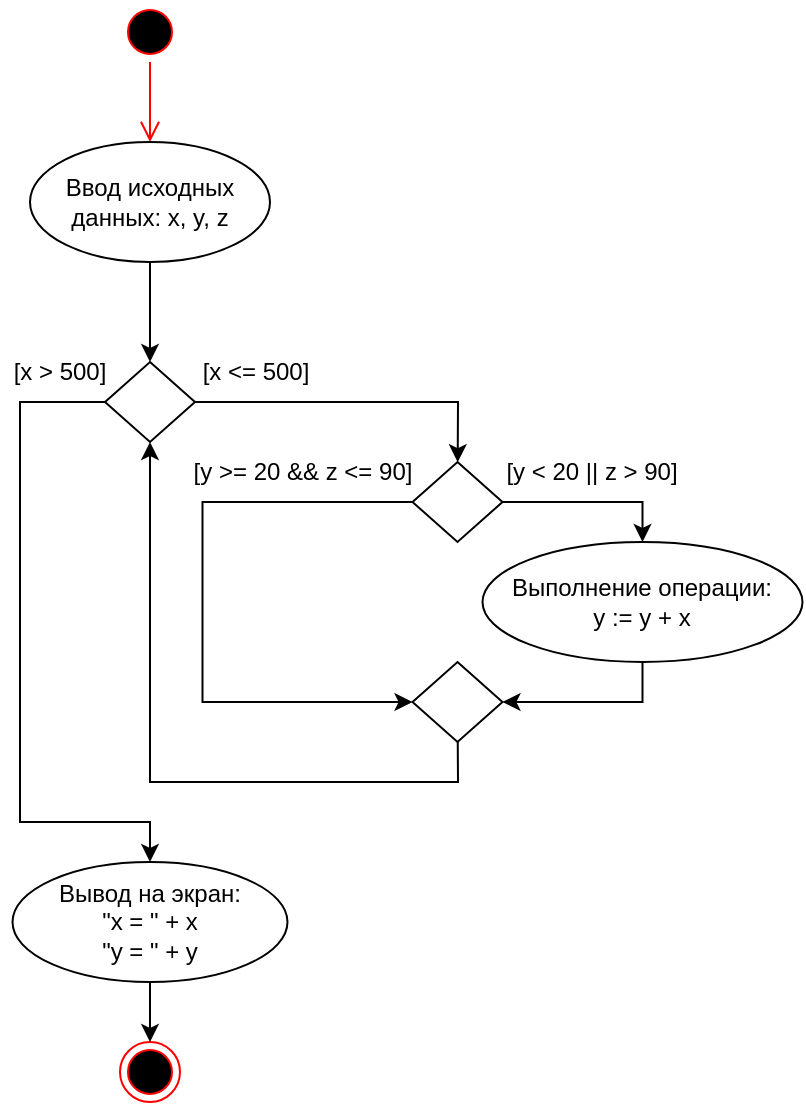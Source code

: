 <mxfile version="15.8.8" type="device" pages="7"><diagram id="auvaHYt9D2mUyiJxwVjn" name="Page-1"><mxGraphModel dx="460" dy="779" grid="1" gridSize="10" guides="1" tooltips="1" connect="1" arrows="1" fold="1" page="1" pageScale="1" pageWidth="827" pageHeight="1169" math="0" shadow="0"><root><mxCell id="0"/><mxCell id="1" parent="0"/><mxCell id="58dLFmF1NykN3exP_W-C-1" value="" style="ellipse;html=1;shape=startState;fillColor=#000000;strokeColor=#ff0000;" vertex="1" parent="1"><mxGeometry x="80" y="40" width="30" height="30" as="geometry"/></mxCell><mxCell id="58dLFmF1NykN3exP_W-C-2" value="" style="edgeStyle=orthogonalEdgeStyle;html=1;verticalAlign=bottom;endArrow=open;endSize=8;strokeColor=#ff0000;rounded=0;" edge="1" source="58dLFmF1NykN3exP_W-C-1" parent="1" target="58dLFmF1NykN3exP_W-C-3"><mxGeometry relative="1" as="geometry"><mxPoint x="95" y="130" as="targetPoint"/></mxGeometry></mxCell><mxCell id="58dLFmF1NykN3exP_W-C-3" value="Ввод исходных данных: x, y, z" style="ellipse;whiteSpace=wrap;html=1;" vertex="1" parent="1"><mxGeometry x="35" y="110" width="120" height="60" as="geometry"/></mxCell><mxCell id="58dLFmF1NykN3exP_W-C-4" value="" style="rhombus;whiteSpace=wrap;html=1;" vertex="1" parent="1"><mxGeometry x="72.5" y="220" width="45" height="40" as="geometry"/></mxCell><mxCell id="58dLFmF1NykN3exP_W-C-5" value="" style="endArrow=classic;html=1;rounded=0;" edge="1" parent="1" source="58dLFmF1NykN3exP_W-C-3" target="58dLFmF1NykN3exP_W-C-4"><mxGeometry width="50" height="50" relative="1" as="geometry"><mxPoint x="160" y="240" as="sourcePoint"/><mxPoint x="210" y="190" as="targetPoint"/></mxGeometry></mxCell><mxCell id="58dLFmF1NykN3exP_W-C-7" value="" style="rhombus;whiteSpace=wrap;html=1;" vertex="1" parent="1"><mxGeometry x="226.25" y="270" width="45" height="40" as="geometry"/></mxCell><mxCell id="58dLFmF1NykN3exP_W-C-8" value="" style="endArrow=classic;html=1;rounded=0;jumpStyle=none;jumpSize=6;elbow=vertical;strokeWidth=1;" edge="1" parent="1" source="58dLFmF1NykN3exP_W-C-4" target="58dLFmF1NykN3exP_W-C-7"><mxGeometry width="50" height="50" relative="1" as="geometry"><mxPoint x="160" y="240" as="sourcePoint"/><mxPoint x="210" y="190" as="targetPoint"/><Array as="points"><mxPoint x="249" y="240"/></Array></mxGeometry></mxCell><mxCell id="58dLFmF1NykN3exP_W-C-10" value="[x &amp;lt;= 500]" style="text;html=1;strokeColor=none;fillColor=none;align=center;verticalAlign=middle;whiteSpace=wrap;rounded=0;" vertex="1" parent="1"><mxGeometry x="117.5" y="210" width="60" height="30" as="geometry"/></mxCell><mxCell id="58dLFmF1NykN3exP_W-C-11" value="" style="rhombus;whiteSpace=wrap;html=1;" vertex="1" parent="1"><mxGeometry x="226.25" y="370" width="45" height="40" as="geometry"/></mxCell><mxCell id="58dLFmF1NykN3exP_W-C-12" value="&lt;div&gt;Выполнение операции:&lt;/div&gt;&lt;div&gt;y := y + x&lt;/div&gt;" style="ellipse;whiteSpace=wrap;html=1;" vertex="1" parent="1"><mxGeometry x="261.25" y="310" width="160" height="60" as="geometry"/></mxCell><mxCell id="58dLFmF1NykN3exP_W-C-13" value="" style="endArrow=classic;html=1;rounded=0;jumpStyle=none;jumpSize=6;elbow=vertical;strokeWidth=1;" edge="1" parent="1" source="58dLFmF1NykN3exP_W-C-7" target="58dLFmF1NykN3exP_W-C-12"><mxGeometry width="50" height="50" relative="1" as="geometry"><mxPoint x="198.75" y="220" as="sourcePoint"/><mxPoint x="258.874" y="280.11" as="targetPoint"/><Array as="points"><mxPoint x="341.25" y="290"/></Array></mxGeometry></mxCell><mxCell id="58dLFmF1NykN3exP_W-C-14" value="" style="endArrow=classic;html=1;rounded=0;jumpStyle=none;jumpSize=6;elbow=vertical;strokeWidth=1;startArrow=none;" edge="1" parent="1" source="58dLFmF1NykN3exP_W-C-7" target="58dLFmF1NykN3exP_W-C-11"><mxGeometry width="50" height="50" relative="1" as="geometry"><mxPoint x="281.25" y="300" as="sourcePoint"/><mxPoint x="381.25" y="330" as="targetPoint"/><Array as="points"><mxPoint x="121.25" y="290"/><mxPoint x="121.25" y="390"/></Array></mxGeometry></mxCell><mxCell id="58dLFmF1NykN3exP_W-C-15" value="" style="endArrow=classic;html=1;rounded=0;jumpStyle=none;jumpSize=6;elbow=vertical;strokeWidth=1;" edge="1" parent="1" source="58dLFmF1NykN3exP_W-C-12" target="58dLFmF1NykN3exP_W-C-11"><mxGeometry width="50" height="50" relative="1" as="geometry"><mxPoint x="281.25" y="300" as="sourcePoint"/><mxPoint x="351.25" y="330" as="targetPoint"/><Array as="points"><mxPoint x="341.25" y="390"/></Array></mxGeometry></mxCell><mxCell id="58dLFmF1NykN3exP_W-C-17" value="" style="endArrow=classic;html=1;rounded=0;jumpStyle=none;jumpSize=6;elbow=vertical;strokeWidth=1;" edge="1" parent="1" source="58dLFmF1NykN3exP_W-C-11" target="58dLFmF1NykN3exP_W-C-4"><mxGeometry width="50" height="50" relative="1" as="geometry"><mxPoint x="165" y="300" as="sourcePoint"/><mxPoint x="165" y="400" as="targetPoint"/><Array as="points"><mxPoint x="249" y="430"/><mxPoint x="95" y="430"/><mxPoint x="95" y="280"/></Array></mxGeometry></mxCell><mxCell id="58dLFmF1NykN3exP_W-C-18" value="&lt;div&gt;Вывод на экран:&lt;/div&gt;&lt;div&gt;&quot;x = &quot; + x&lt;/div&gt;&lt;div&gt;&quot;y = &quot; + y&lt;br&gt;&lt;/div&gt;" style="ellipse;whiteSpace=wrap;html=1;" vertex="1" parent="1"><mxGeometry x="26.25" y="470" width="137.5" height="60" as="geometry"/></mxCell><mxCell id="58dLFmF1NykN3exP_W-C-19" value="" style="endArrow=classic;html=1;rounded=0;" edge="1" parent="1" source="58dLFmF1NykN3exP_W-C-4" target="58dLFmF1NykN3exP_W-C-18"><mxGeometry width="50" height="50" relative="1" as="geometry"><mxPoint x="105" y="180" as="sourcePoint"/><mxPoint x="105" y="230" as="targetPoint"/><Array as="points"><mxPoint x="30" y="240"/><mxPoint x="30" y="450"/><mxPoint x="95" y="450"/></Array></mxGeometry></mxCell><mxCell id="58dLFmF1NykN3exP_W-C-20" value="[x &amp;gt; 500]" style="text;html=1;strokeColor=none;fillColor=none;align=center;verticalAlign=middle;whiteSpace=wrap;rounded=0;" vertex="1" parent="1"><mxGeometry x="20" y="210" width="60" height="30" as="geometry"/></mxCell><mxCell id="58dLFmF1NykN3exP_W-C-21" value="[y &amp;lt; 20 || z &amp;gt; 90]" style="text;html=1;strokeColor=none;fillColor=none;align=center;verticalAlign=middle;whiteSpace=wrap;rounded=0;" vertex="1" parent="1"><mxGeometry x="271.25" y="260" width="90" height="30" as="geometry"/></mxCell><mxCell id="58dLFmF1NykN3exP_W-C-22" value="[y &amp;gt;= 20 &amp;amp;&amp;amp; z &amp;lt;= 90]" style="text;html=1;strokeColor=none;fillColor=none;align=center;verticalAlign=middle;whiteSpace=wrap;rounded=0;" vertex="1" parent="1"><mxGeometry x="110" y="260" width="122.5" height="30" as="geometry"/></mxCell><mxCell id="58dLFmF1NykN3exP_W-C-25" value="" style="ellipse;html=1;shape=endState;fillColor=#000000;strokeColor=#ff0000;" vertex="1" parent="1"><mxGeometry x="80" y="560" width="30" height="30" as="geometry"/></mxCell><mxCell id="58dLFmF1NykN3exP_W-C-26" value="" style="endArrow=classic;html=1;rounded=0;" edge="1" parent="1" source="58dLFmF1NykN3exP_W-C-18" target="58dLFmF1NykN3exP_W-C-25"><mxGeometry width="50" height="50" relative="1" as="geometry"><mxPoint x="105" y="180" as="sourcePoint"/><mxPoint x="105" y="230" as="targetPoint"/></mxGeometry></mxCell></root></mxGraphModel></diagram><diagram name="Page-2" id="KKg2i_GAunZJ0YlNueWB"><mxGraphModel dx="1038" dy="571" grid="0" gridSize="10" guides="1" tooltips="1" connect="1" arrows="1" fold="1" page="0" pageScale="1" pageWidth="827" pageHeight="1169" math="0" shadow="0"><root><mxCell id="OkA-YcV-AUq1NFQNP1qu-0"/><mxCell id="OkA-YcV-AUq1NFQNP1qu-1" parent="OkA-YcV-AUq1NFQNP1qu-0"/><mxCell id="SLNT3M5UzVU8fV_Iu7f9-0" value="A" style="rounded=0;whiteSpace=wrap;html=1;" parent="OkA-YcV-AUq1NFQNP1qu-1" vertex="1"><mxGeometry x="220" y="210" width="140" height="40" as="geometry"/></mxCell><mxCell id="SLNT3M5UzVU8fV_Iu7f9-1" value="B" style="rounded=0;whiteSpace=wrap;html=1;" parent="OkA-YcV-AUq1NFQNP1qu-1" vertex="1"><mxGeometry x="450" y="210" width="140" height="40" as="geometry"/></mxCell><mxCell id="SLNT3M5UzVU8fV_Iu7f9-2" value="Регистр А (множимое)" style="text;html=1;align=center;verticalAlign=middle;resizable=0;points=[];autosize=1;strokeColor=none;fillColor=none;" parent="OkA-YcV-AUq1NFQNP1qu-1" vertex="1"><mxGeometry x="226" y="183" width="134" height="18" as="geometry"/></mxCell><mxCell id="SLNT3M5UzVU8fV_Iu7f9-4" value="Регистр В (множитель)" style="text;html=1;align=center;verticalAlign=middle;resizable=0;points=[];autosize=1;strokeColor=none;fillColor=none;" parent="OkA-YcV-AUq1NFQNP1qu-1" vertex="1"><mxGeometry x="451.5" y="179" width="137" height="18" as="geometry"/></mxCell><mxCell id="SLNT3M5UzVU8fV_Iu7f9-5" value="Блок обработки" style="rounded=0;whiteSpace=wrap;html=1;" parent="OkA-YcV-AUq1NFQNP1qu-1" vertex="1"><mxGeometry x="330" y="320" width="140" height="40" as="geometry"/></mxCell><mxCell id="SLNT3M5UzVU8fV_Iu7f9-6" value="Умножитель" style="rounded=0;whiteSpace=wrap;html=1;" parent="OkA-YcV-AUq1NFQNP1qu-1" vertex="1"><mxGeometry x="330" y="410" width="140" height="40" as="geometry"/></mxCell><mxCell id="SLNT3M5UzVU8fV_Iu7f9-7" value="С" style="rounded=0;whiteSpace=wrap;html=1;" parent="OkA-YcV-AUq1NFQNP1qu-1" vertex="1"><mxGeometry x="330" y="500" width="140" height="40" as="geometry"/></mxCell><mxCell id="SLNT3M5UzVU8fV_Iu7f9-8" value="Регистр С" style="text;html=1;align=center;verticalAlign=middle;resizable=0;points=[];autosize=1;strokeColor=none;fillColor=none;" parent="OkA-YcV-AUq1NFQNP1qu-1" vertex="1"><mxGeometry x="365" y="549" width="70" height="20" as="geometry"/></mxCell><mxCell id="SLNT3M5UzVU8fV_Iu7f9-9" value="" style="endArrow=classic;html=1;rounded=0;entryX=0.25;entryY=0;entryDx=0;entryDy=0;exitX=0.5;exitY=1;exitDx=0;exitDy=0;edgeStyle=orthogonalEdgeStyle;" parent="OkA-YcV-AUq1NFQNP1qu-1" source="SLNT3M5UzVU8fV_Iu7f9-0" target="SLNT3M5UzVU8fV_Iu7f9-5" edge="1"><mxGeometry width="50" height="50" relative="1" as="geometry"><mxPoint x="390" y="360" as="sourcePoint"/><mxPoint x="440" y="310" as="targetPoint"/></mxGeometry></mxCell><mxCell id="SLNT3M5UzVU8fV_Iu7f9-10" value="" style="endArrow=classic;html=1;rounded=0;entryX=0.75;entryY=0;entryDx=0;entryDy=0;exitX=0.5;exitY=1;exitDx=0;exitDy=0;edgeStyle=orthogonalEdgeStyle;" parent="OkA-YcV-AUq1NFQNP1qu-1" source="SLNT3M5UzVU8fV_Iu7f9-1" target="SLNT3M5UzVU8fV_Iu7f9-5" edge="1"><mxGeometry width="50" height="50" relative="1" as="geometry"><mxPoint x="300" y="260" as="sourcePoint"/><mxPoint x="375" y="330" as="targetPoint"/></mxGeometry></mxCell><mxCell id="SLNT3M5UzVU8fV_Iu7f9-11" value="" style="endArrow=classic;html=1;rounded=0;entryX=0.25;entryY=0;entryDx=0;entryDy=0;exitX=0.25;exitY=1;exitDx=0;exitDy=0;" parent="OkA-YcV-AUq1NFQNP1qu-1" source="SLNT3M5UzVU8fV_Iu7f9-5" target="SLNT3M5UzVU8fV_Iu7f9-6" edge="1"><mxGeometry width="50" height="50" relative="1" as="geometry"><mxPoint x="390" y="360" as="sourcePoint"/><mxPoint x="440" y="310" as="targetPoint"/></mxGeometry></mxCell><mxCell id="SLNT3M5UzVU8fV_Iu7f9-12" value="" style="endArrow=classic;html=1;rounded=0;entryX=0.75;entryY=0;entryDx=0;entryDy=0;exitX=0.75;exitY=1;exitDx=0;exitDy=0;" parent="OkA-YcV-AUq1NFQNP1qu-1" source="SLNT3M5UzVU8fV_Iu7f9-5" target="SLNT3M5UzVU8fV_Iu7f9-6" edge="1"><mxGeometry width="50" height="50" relative="1" as="geometry"><mxPoint x="375" y="370" as="sourcePoint"/><mxPoint x="375" y="420" as="targetPoint"/></mxGeometry></mxCell><mxCell id="SLNT3M5UzVU8fV_Iu7f9-13" value="" style="endArrow=classic;html=1;rounded=0;entryX=0.5;entryY=0;entryDx=0;entryDy=0;exitX=0.5;exitY=1;exitDx=0;exitDy=0;" parent="OkA-YcV-AUq1NFQNP1qu-1" source="SLNT3M5UzVU8fV_Iu7f9-6" target="SLNT3M5UzVU8fV_Iu7f9-7" edge="1"><mxGeometry width="50" height="50" relative="1" as="geometry"><mxPoint x="390" y="360" as="sourcePoint"/><mxPoint x="440" y="310" as="targetPoint"/></mxGeometry></mxCell><mxCell id="H9PpKCQHnyGczCi-_ASy-0" value="" style="endArrow=none;html=1;rounded=0;" edge="1" parent="OkA-YcV-AUq1NFQNP1qu-1"><mxGeometry width="50" height="50" relative="1" as="geometry"><mxPoint x="302" y="275" as="sourcePoint"/><mxPoint x="278" y="265" as="targetPoint"/></mxGeometry></mxCell><mxCell id="H9PpKCQHnyGczCi-_ASy-1" value="" style="endArrow=none;html=1;rounded=0;" edge="1" parent="OkA-YcV-AUq1NFQNP1qu-1"><mxGeometry width="50" height="50" relative="1" as="geometry"><mxPoint x="532" y="276" as="sourcePoint"/><mxPoint x="508" y="266" as="targetPoint"/></mxGeometry></mxCell><mxCell id="H9PpKCQHnyGczCi-_ASy-2" value="" style="endArrow=none;html=1;rounded=0;" edge="1" parent="OkA-YcV-AUq1NFQNP1qu-1"><mxGeometry width="50" height="50" relative="1" as="geometry"><mxPoint x="448" y="384" as="sourcePoint"/><mxPoint x="424" y="374" as="targetPoint"/></mxGeometry></mxCell><mxCell id="H9PpKCQHnyGczCi-_ASy-3" value="" style="endArrow=none;html=1;rounded=0;" edge="1" parent="OkA-YcV-AUq1NFQNP1qu-1"><mxGeometry width="50" height="50" relative="1" as="geometry"><mxPoint x="375" y="385" as="sourcePoint"/><mxPoint x="351" y="375" as="targetPoint"/></mxGeometry></mxCell><mxCell id="H9PpKCQHnyGczCi-_ASy-4" value="" style="endArrow=none;html=1;rounded=0;" edge="1" parent="OkA-YcV-AUq1NFQNP1qu-1"><mxGeometry width="50" height="50" relative="1" as="geometry"><mxPoint x="412" y="476" as="sourcePoint"/><mxPoint x="388" y="466" as="targetPoint"/></mxGeometry></mxCell></root></mxGraphModel></diagram><diagram name="Page-3" id="wxdfmbrS7Sax6GWZKDJ3"><mxGraphModel dx="1038" dy="571" grid="1" gridSize="10" guides="1" tooltips="1" connect="1" arrows="1" fold="1" page="1" pageScale="1" pageWidth="827" pageHeight="1169" math="0" shadow="0"><root><mxCell id="pzPN_qaqVzGBgNuWhkKK-0"/><mxCell id="pzPN_qaqVzGBgNuWhkKK-1" parent="pzPN_qaqVzGBgNuWhkKK-0"/><mxCell id="j54KU3MbUtO0aiyKCY-j-7" value="" style="endArrow=none;html=1;rounded=0;entryX=0.5;entryY=1;entryDx=0;entryDy=0;exitX=0.5;exitY=0;exitDx=0;exitDy=0;" parent="pzPN_qaqVzGBgNuWhkKK-1" source="j54KU3MbUtO0aiyKCY-j-6" target="j54KU3MbUtO0aiyKCY-j-0" edge="1"><mxGeometry width="50" height="50" relative="1" as="geometry"><mxPoint x="460" y="480" as="sourcePoint"/><mxPoint x="510" y="430" as="targetPoint"/></mxGeometry></mxCell><mxCell id="j54KU3MbUtO0aiyKCY-j-0" value="Начало" style="rounded=1;whiteSpace=wrap;html=1;arcSize=50;" parent="pzPN_qaqVzGBgNuWhkKK-1" vertex="1"><mxGeometry x="430" y="220" width="120" height="60" as="geometry"/></mxCell><mxCell id="j54KU3MbUtO0aiyKCY-j-1" value="A, B" style="shape=parallelogram;perimeter=parallelogramPerimeter;whiteSpace=wrap;html=1;fixedSize=1;" parent="pzPN_qaqVzGBgNuWhkKK-1" vertex="1"><mxGeometry x="430" y="310" width="120" height="40" as="geometry"/></mxCell><mxCell id="j54KU3MbUtO0aiyKCY-j-2" value="Умножение А на В" style="shape=process;whiteSpace=wrap;html=1;backgroundOutline=1;" parent="pzPN_qaqVzGBgNuWhkKK-1" vertex="1"><mxGeometry x="430" y="390" width="120" height="50" as="geometry"/></mxCell><mxCell id="j54KU3MbUtO0aiyKCY-j-4" value="Запись результата в C" style="rounded=0;whiteSpace=wrap;html=1;" parent="pzPN_qaqVzGBgNuWhkKK-1" vertex="1"><mxGeometry x="430" y="470" width="120" height="50" as="geometry"/></mxCell><mxCell id="j54KU3MbUtO0aiyKCY-j-6" value="Конец" style="rounded=1;whiteSpace=wrap;html=1;arcSize=50;" parent="pzPN_qaqVzGBgNuWhkKK-1" vertex="1"><mxGeometry x="430" y="550" width="120" height="60" as="geometry"/></mxCell></root></mxGraphModel></diagram><diagram name="Page-4" id="dBRbrNnzBCpGI1rwDCl2"><mxGraphModel dx="1038" dy="513" grid="0" gridSize="10" guides="1" tooltips="1" connect="1" arrows="1" fold="1" page="0" pageScale="1" pageWidth="827" pageHeight="1169" math="0" shadow="0"><root><mxCell id="5ATDzsKnBZCDrraz4Czl-0"/><mxCell id="5ATDzsKnBZCDrraz4Czl-1" parent="5ATDzsKnBZCDrraz4Czl-0"/><mxCell id="BjKdnBf3SI4Wl4q8m8Hf-28" value="" style="endArrow=none;html=1;rounded=0;entryX=0.5;entryY=0;entryDx=0;entryDy=0;exitX=0.5;exitY=1;exitDx=0;exitDy=0;" parent="5ATDzsKnBZCDrraz4Czl-1" source="BjKdnBf3SI4Wl4q8m8Hf-1" target="BjKdnBf3SI4Wl4q8m8Hf-25" edge="1"><mxGeometry width="50" height="50" relative="1" as="geometry"><mxPoint x="340" y="510" as="sourcePoint"/><mxPoint x="390" y="460" as="targetPoint"/></mxGeometry></mxCell><mxCell id="BjKdnBf3SI4Wl4q8m8Hf-27" value="" style="endArrow=classic;html=1;rounded=0;entryX=0;entryY=0.5;entryDx=0;entryDy=0;" parent="5ATDzsKnBZCDrraz4Czl-1" target="BjKdnBf3SI4Wl4q8m8Hf-25" edge="1"><mxGeometry width="50" height="50" relative="1" as="geometry"><mxPoint x="480" y="1150" as="sourcePoint"/><mxPoint x="390" y="1160" as="targetPoint"/><Array as="points"><mxPoint x="480" y="1320"/><mxPoint x="200" y="1320"/><mxPoint x="200" y="760"/></Array></mxGeometry></mxCell><mxCell id="BjKdnBf3SI4Wl4q8m8Hf-1" value="Начало" style="rounded=1;whiteSpace=wrap;html=1;arcSize=50;" parent="5ATDzsKnBZCDrraz4Czl-1" vertex="1"><mxGeometry x="430" y="220" width="120" height="60" as="geometry"/></mxCell><mxCell id="BjKdnBf3SI4Wl4q8m8Hf-2" value="M, Q" style="shape=parallelogram;perimeter=parallelogramPerimeter;whiteSpace=wrap;html=1;fixedSize=1;" parent="5ATDzsKnBZCDrraz4Czl-1" vertex="1"><mxGeometry x="430" y="310" width="120" height="40" as="geometry"/></mxCell><mxCell id="BjKdnBf3SI4Wl4q8m8Hf-6" value="Qn+1 = 0" style="rounded=0;whiteSpace=wrap;html=1;" parent="5ATDzsKnBZCDrraz4Czl-1" vertex="1"><mxGeometry x="430" y="584.5" width="120" height="50" as="geometry"/></mxCell><mxCell id="BjKdnBf3SI4Wl4q8m8Hf-7" value="count = 8" style="rounded=0;whiteSpace=wrap;html=1;" parent="5ATDzsKnBZCDrraz4Czl-1" vertex="1"><mxGeometry x="430" y="660" width="120" height="50" as="geometry"/></mxCell><mxCell id="BjKdnBf3SI4Wl4q8m8Hf-8" value="Qn == 0 &amp;amp;&amp;amp; Qn+1 == 1" style="rhombus;whiteSpace=wrap;html=1;" parent="5ATDzsKnBZCDrraz4Czl-1" vertex="1"><mxGeometry x="430" y="810" width="120" height="80" as="geometry"/></mxCell><mxCell id="BjKdnBf3SI4Wl4q8m8Hf-9" value="P = P + A" style="rounded=0;whiteSpace=wrap;html=1;" parent="5ATDzsKnBZCDrraz4Czl-1" vertex="1"><mxGeometry x="560" y="930" width="120" height="50" as="geometry"/></mxCell><mxCell id="BjKdnBf3SI4Wl4q8m8Hf-10" value="A = M" style="rounded=0;whiteSpace=wrap;html=1;" parent="5ATDzsKnBZCDrraz4Czl-1" vertex="1"><mxGeometry x="430" y="380" width="120" height="50" as="geometry"/></mxCell><mxCell id="BjKdnBf3SI4Wl4q8m8Hf-11" value="S = M'+1" style="rounded=0;whiteSpace=wrap;html=1;" parent="5ATDzsKnBZCDrraz4Czl-1" vertex="1"><mxGeometry x="430" y="450" width="120" height="50" as="geometry"/></mxCell><mxCell id="BjKdnBf3SI4Wl4q8m8Hf-12" value="P = Q" style="rounded=0;whiteSpace=wrap;html=1;" parent="5ATDzsKnBZCDrraz4Czl-1" vertex="1"><mxGeometry x="430" y="510" width="120" height="50" as="geometry"/></mxCell><mxCell id="BjKdnBf3SI4Wl4q8m8Hf-13" value="Qn == 1 &amp;amp;&amp;amp; Qn+1 == 1" style="rhombus;whiteSpace=wrap;html=1;" parent="5ATDzsKnBZCDrraz4Czl-1" vertex="1"><mxGeometry x="294" y="920" width="120" height="80" as="geometry"/></mxCell><mxCell id="BjKdnBf3SI4Wl4q8m8Hf-14" value="P = P + S" style="rounded=0;whiteSpace=wrap;html=1;" parent="5ATDzsKnBZCDrraz4Czl-1" vertex="1"><mxGeometry x="414" y="1040" width="120" height="50" as="geometry"/></mxCell><mxCell id="BjKdnBf3SI4Wl4q8m8Hf-15" value="" style="endArrow=none;html=1;rounded=0;edgeStyle=orthogonalEdgeStyle;entryX=0;entryY=0.5;entryDx=0;entryDy=0;exitX=0.5;exitY=0;exitDx=0;exitDy=0;" parent="5ATDzsKnBZCDrraz4Czl-1" source="BjKdnBf3SI4Wl4q8m8Hf-13" target="BjKdnBf3SI4Wl4q8m8Hf-8" edge="1"><mxGeometry width="50" height="50" relative="1" as="geometry"><mxPoint x="400" y="1040" as="sourcePoint"/><mxPoint x="450" y="990" as="targetPoint"/></mxGeometry></mxCell><mxCell id="BjKdnBf3SI4Wl4q8m8Hf-16" value="" style="endArrow=none;html=1;rounded=0;edgeStyle=orthogonalEdgeStyle;entryX=1;entryY=0.5;entryDx=0;entryDy=0;exitX=0.5;exitY=0;exitDx=0;exitDy=0;" parent="5ATDzsKnBZCDrraz4Czl-1" source="BjKdnBf3SI4Wl4q8m8Hf-9" target="BjKdnBf3SI4Wl4q8m8Hf-8" edge="1"><mxGeometry width="50" height="50" relative="1" as="geometry"><mxPoint x="364" y="930" as="sourcePoint"/><mxPoint x="440" y="860" as="targetPoint"/></mxGeometry></mxCell><mxCell id="BjKdnBf3SI4Wl4q8m8Hf-17" value="" style="endArrow=none;html=1;rounded=0;edgeStyle=orthogonalEdgeStyle;entryX=1;entryY=0.5;entryDx=0;entryDy=0;exitX=0.5;exitY=0;exitDx=0;exitDy=0;" parent="5ATDzsKnBZCDrraz4Czl-1" source="BjKdnBf3SI4Wl4q8m8Hf-14" target="BjKdnBf3SI4Wl4q8m8Hf-13" edge="1"><mxGeometry width="50" height="50" relative="1" as="geometry"><mxPoint x="364" y="930" as="sourcePoint"/><mxPoint x="440" y="860" as="targetPoint"/></mxGeometry></mxCell><mxCell id="BjKdnBf3SI4Wl4q8m8Hf-18" value="" style="endArrow=none;html=1;rounded=0;entryX=0;entryY=0.5;entryDx=0;entryDy=0;" parent="5ATDzsKnBZCDrraz4Czl-1" target="BjKdnBf3SI4Wl4q8m8Hf-13" edge="1"><mxGeometry width="50" height="50" relative="1" as="geometry"><mxPoint x="360" y="1130" as="sourcePoint"/><mxPoint x="450" y="1050" as="targetPoint"/><Array as="points"><mxPoint x="240" y="1130"/><mxPoint x="240" y="960"/></Array></mxGeometry></mxCell><mxCell id="BjKdnBf3SI4Wl4q8m8Hf-19" value="" style="endArrow=none;html=1;rounded=0;entryX=0.5;entryY=1;entryDx=0;entryDy=0;" parent="5ATDzsKnBZCDrraz4Czl-1" target="BjKdnBf3SI4Wl4q8m8Hf-14" edge="1"><mxGeometry width="50" height="50" relative="1" as="geometry"><mxPoint x="360" y="1130" as="sourcePoint"/><mxPoint x="450" y="1050" as="targetPoint"/><Array as="points"><mxPoint x="474" y="1130"/></Array></mxGeometry></mxCell><mxCell id="BjKdnBf3SI4Wl4q8m8Hf-22" value="" style="endArrow=none;html=1;rounded=0;entryX=0.5;entryY=1;entryDx=0;entryDy=0;" parent="5ATDzsKnBZCDrraz4Czl-1" target="BjKdnBf3SI4Wl4q8m8Hf-9" edge="1"><mxGeometry width="50" height="50" relative="1" as="geometry"><mxPoint x="360" y="1130" as="sourcePoint"/><mxPoint x="450" y="1050" as="targetPoint"/><Array as="points"><mxPoint x="360" y="1150"/><mxPoint x="620" y="1150"/></Array></mxGeometry></mxCell><mxCell id="BjKdnBf3SI4Wl4q8m8Hf-23" value="count--" style="rounded=0;whiteSpace=wrap;html=1;" parent="5ATDzsKnBZCDrraz4Czl-1" vertex="1"><mxGeometry x="420" y="1169" width="120" height="50" as="geometry"/></mxCell><mxCell id="BjKdnBf3SI4Wl4q8m8Hf-24" value="shift(p)" style="rounded=0;whiteSpace=wrap;html=1;" parent="5ATDzsKnBZCDrraz4Czl-1" vertex="1"><mxGeometry x="420" y="1240" width="120" height="50" as="geometry"/></mxCell><mxCell id="BjKdnBf3SI4Wl4q8m8Hf-25" value="count &amp;gt; 0" style="rhombus;whiteSpace=wrap;html=1;" parent="5ATDzsKnBZCDrraz4Czl-1" vertex="1"><mxGeometry x="430" y="720" width="120" height="80" as="geometry"/></mxCell><mxCell id="BjKdnBf3SI4Wl4q8m8Hf-26" value="" style="endArrow=none;html=1;rounded=0;entryX=0.5;entryY=1;entryDx=0;entryDy=0;exitX=0.5;exitY=0;exitDx=0;exitDy=0;" parent="5ATDzsKnBZCDrraz4Czl-1" source="BjKdnBf3SI4Wl4q8m8Hf-8" target="BjKdnBf3SI4Wl4q8m8Hf-25" edge="1"><mxGeometry width="50" height="50" relative="1" as="geometry"><mxPoint x="380" y="940" as="sourcePoint"/><mxPoint x="430" y="890" as="targetPoint"/></mxGeometry></mxCell><mxCell id="BjKdnBf3SI4Wl4q8m8Hf-29" value="" style="endArrow=none;html=1;rounded=0;entryX=1;entryY=0.5;entryDx=0;entryDy=0;" parent="5ATDzsKnBZCDrraz4Czl-1" target="BjKdnBf3SI4Wl4q8m8Hf-25" edge="1"><mxGeometry width="50" height="50" relative="1" as="geometry"><mxPoint x="480" y="1390" as="sourcePoint"/><mxPoint x="500" y="910" as="targetPoint"/><Array as="points"><mxPoint x="480" y="1350"/><mxPoint x="720" y="1350"/><mxPoint x="720" y="760"/></Array></mxGeometry></mxCell><mxCell id="BjKdnBf3SI4Wl4q8m8Hf-30" value="P" style="shape=parallelogram;perimeter=parallelogramPerimeter;whiteSpace=wrap;html=1;fixedSize=1;" parent="5ATDzsKnBZCDrraz4Czl-1" vertex="1"><mxGeometry x="420" y="1380" width="120" height="40" as="geometry"/></mxCell><mxCell id="BjKdnBf3SI4Wl4q8m8Hf-31" value="Конец" style="rounded=1;whiteSpace=wrap;html=1;arcSize=50;" parent="5ATDzsKnBZCDrraz4Czl-1" vertex="1"><mxGeometry x="420" y="1450" width="120" height="60" as="geometry"/></mxCell><mxCell id="BjKdnBf3SI4Wl4q8m8Hf-32" value="" style="endArrow=none;html=1;rounded=0;entryX=0.5;entryY=1;entryDx=0;entryDy=0;exitX=0.5;exitY=0;exitDx=0;exitDy=0;" parent="5ATDzsKnBZCDrraz4Czl-1" source="BjKdnBf3SI4Wl4q8m8Hf-31" target="BjKdnBf3SI4Wl4q8m8Hf-30" edge="1"><mxGeometry width="50" height="50" relative="1" as="geometry"><mxPoint x="410" y="1480" as="sourcePoint"/><mxPoint x="460" y="1430" as="targetPoint"/></mxGeometry></mxCell></root></mxGraphModel></diagram><diagram name="Page-5" id="AV5015MUytkmICFfFdxJ"><mxGraphModel dx="1038" dy="513" grid="1" gridSize="10" guides="1" tooltips="1" connect="1" arrows="1" fold="1" page="1" pageScale="1" pageWidth="827" pageHeight="1169" math="0" shadow="0"><root><mxCell id="jSt4Kjp3-xu_mCVp0-uS-0"/><mxCell id="jSt4Kjp3-xu_mCVp0-uS-1" parent="jSt4Kjp3-xu_mCVp0-uS-0"/><mxCell id="IQXwx4-vm3GTH5TRgfuU-0" value="" style="endArrow=none;html=1;rounded=0;entryX=0.5;entryY=0;entryDx=0;entryDy=0;exitX=0.5;exitY=1;exitDx=0;exitDy=0;" parent="jSt4Kjp3-xu_mCVp0-uS-1" source="IQXwx4-vm3GTH5TRgfuU-2" target="IQXwx4-vm3GTH5TRgfuU-21" edge="1"><mxGeometry width="50" height="50" relative="1" as="geometry"><mxPoint x="260" y="660" as="sourcePoint"/><mxPoint x="310" y="610" as="targetPoint"/></mxGeometry></mxCell><mxCell id="IQXwx4-vm3GTH5TRgfuU-1" value="" style="endArrow=classic;html=1;rounded=0;entryX=0;entryY=0.5;entryDx=0;entryDy=0;" parent="jSt4Kjp3-xu_mCVp0-uS-1" target="IQXwx4-vm3GTH5TRgfuU-21" edge="1"><mxGeometry width="50" height="50" relative="1" as="geometry"><mxPoint x="400" y="1300" as="sourcePoint"/><mxPoint x="310" y="1310" as="targetPoint"/><Array as="points"><mxPoint x="400" y="1470"/><mxPoint x="120" y="1470"/><mxPoint x="120" y="910"/></Array></mxGeometry></mxCell><mxCell id="IQXwx4-vm3GTH5TRgfuU-2" value="Начало" style="rounded=1;whiteSpace=wrap;html=1;arcSize=50;" parent="jSt4Kjp3-xu_mCVp0-uS-1" vertex="1"><mxGeometry x="350" y="320" width="120" height="60" as="geometry"/></mxCell><mxCell id="IQXwx4-vm3GTH5TRgfuU-3" value="M, Q" style="shape=parallelogram;perimeter=parallelogramPerimeter;whiteSpace=wrap;html=1;fixedSize=1;" parent="jSt4Kjp3-xu_mCVp0-uS-1" vertex="1"><mxGeometry x="350" y="401" width="120" height="40" as="geometry"/></mxCell><mxCell id="IQXwx4-vm3GTH5TRgfuU-4" value="Qn+1 = 0" style="rounded=0;whiteSpace=wrap;html=1;" parent="jSt4Kjp3-xu_mCVp0-uS-1" vertex="1"><mxGeometry x="350" y="710" width="120" height="50" as="geometry"/></mxCell><mxCell id="IQXwx4-vm3GTH5TRgfuU-5" value="count = 8" style="rounded=0;whiteSpace=wrap;html=1;" parent="jSt4Kjp3-xu_mCVp0-uS-1" vertex="1"><mxGeometry x="350" y="790" width="120" height="50" as="geometry"/></mxCell><mxCell id="IQXwx4-vm3GTH5TRgfuU-6" value="Qn == 0 &amp;amp;&amp;amp; Qn+1 == 1" style="rhombus;whiteSpace=wrap;html=1;" parent="jSt4Kjp3-xu_mCVp0-uS-1" vertex="1"><mxGeometry x="350" y="960" width="120" height="80" as="geometry"/></mxCell><mxCell id="IQXwx4-vm3GTH5TRgfuU-7" value="P = P + A" style="rounded=0;whiteSpace=wrap;html=1;" parent="jSt4Kjp3-xu_mCVp0-uS-1" vertex="1"><mxGeometry x="480" y="1080" width="120" height="50" as="geometry"/></mxCell><mxCell id="IQXwx4-vm3GTH5TRgfuU-8" value="A = M" style="rounded=0;whiteSpace=wrap;html=1;" parent="jSt4Kjp3-xu_mCVp0-uS-1" vertex="1"><mxGeometry x="350" y="468" width="120" height="50" as="geometry"/></mxCell><mxCell id="IQXwx4-vm3GTH5TRgfuU-9" value="S = M'+1" style="rounded=0;whiteSpace=wrap;html=1;" parent="jSt4Kjp3-xu_mCVp0-uS-1" vertex="1"><mxGeometry x="350" y="550" width="120" height="50" as="geometry"/></mxCell><mxCell id="IQXwx4-vm3GTH5TRgfuU-10" value="P = Q" style="rounded=0;whiteSpace=wrap;html=1;" parent="jSt4Kjp3-xu_mCVp0-uS-1" vertex="1"><mxGeometry x="350" y="630" width="120" height="50" as="geometry"/></mxCell><mxCell id="IQXwx4-vm3GTH5TRgfuU-11" value="Qn == 1 &amp;amp;&amp;amp; Qn+1 == 1" style="rhombus;whiteSpace=wrap;html=1;" parent="jSt4Kjp3-xu_mCVp0-uS-1" vertex="1"><mxGeometry x="214" y="1070" width="120" height="80" as="geometry"/></mxCell><mxCell id="IQXwx4-vm3GTH5TRgfuU-12" value="P = P + S" style="rounded=0;whiteSpace=wrap;html=1;" parent="jSt4Kjp3-xu_mCVp0-uS-1" vertex="1"><mxGeometry x="334" y="1190" width="120" height="50" as="geometry"/></mxCell><mxCell id="IQXwx4-vm3GTH5TRgfuU-13" value="" style="endArrow=none;html=1;rounded=0;edgeStyle=orthogonalEdgeStyle;entryX=0;entryY=0.5;entryDx=0;entryDy=0;exitX=0.5;exitY=0;exitDx=0;exitDy=0;" parent="jSt4Kjp3-xu_mCVp0-uS-1" source="IQXwx4-vm3GTH5TRgfuU-11" target="IQXwx4-vm3GTH5TRgfuU-6" edge="1"><mxGeometry width="50" height="50" relative="1" as="geometry"><mxPoint x="320" y="1190" as="sourcePoint"/><mxPoint x="370" y="1140" as="targetPoint"/></mxGeometry></mxCell><mxCell id="IQXwx4-vm3GTH5TRgfuU-14" value="" style="endArrow=none;html=1;rounded=0;edgeStyle=orthogonalEdgeStyle;entryX=1;entryY=0.5;entryDx=0;entryDy=0;exitX=0.5;exitY=0;exitDx=0;exitDy=0;" parent="jSt4Kjp3-xu_mCVp0-uS-1" source="IQXwx4-vm3GTH5TRgfuU-7" target="IQXwx4-vm3GTH5TRgfuU-6" edge="1"><mxGeometry width="50" height="50" relative="1" as="geometry"><mxPoint x="284" y="1080" as="sourcePoint"/><mxPoint x="360" y="1010" as="targetPoint"/></mxGeometry></mxCell><mxCell id="IQXwx4-vm3GTH5TRgfuU-15" value="" style="endArrow=none;html=1;rounded=0;edgeStyle=orthogonalEdgeStyle;entryX=1;entryY=0.5;entryDx=0;entryDy=0;exitX=0.5;exitY=0;exitDx=0;exitDy=0;" parent="jSt4Kjp3-xu_mCVp0-uS-1" source="IQXwx4-vm3GTH5TRgfuU-12" target="IQXwx4-vm3GTH5TRgfuU-11" edge="1"><mxGeometry width="50" height="50" relative="1" as="geometry"><mxPoint x="284" y="1080" as="sourcePoint"/><mxPoint x="360" y="1010" as="targetPoint"/></mxGeometry></mxCell><mxCell id="IQXwx4-vm3GTH5TRgfuU-16" value="" style="endArrow=none;html=1;rounded=0;entryX=0;entryY=0.5;entryDx=0;entryDy=0;" parent="jSt4Kjp3-xu_mCVp0-uS-1" target="IQXwx4-vm3GTH5TRgfuU-11" edge="1"><mxGeometry width="50" height="50" relative="1" as="geometry"><mxPoint x="280" y="1280" as="sourcePoint"/><mxPoint x="370" y="1200" as="targetPoint"/><Array as="points"><mxPoint x="160" y="1280"/><mxPoint x="160" y="1110"/></Array></mxGeometry></mxCell><mxCell id="IQXwx4-vm3GTH5TRgfuU-17" value="" style="endArrow=none;html=1;rounded=0;entryX=0.5;entryY=1;entryDx=0;entryDy=0;" parent="jSt4Kjp3-xu_mCVp0-uS-1" target="IQXwx4-vm3GTH5TRgfuU-12" edge="1"><mxGeometry width="50" height="50" relative="1" as="geometry"><mxPoint x="280" y="1280" as="sourcePoint"/><mxPoint x="370" y="1200" as="targetPoint"/><Array as="points"><mxPoint x="394" y="1280"/></Array></mxGeometry></mxCell><mxCell id="IQXwx4-vm3GTH5TRgfuU-18" value="" style="endArrow=none;html=1;rounded=0;entryX=0.5;entryY=1;entryDx=0;entryDy=0;" parent="jSt4Kjp3-xu_mCVp0-uS-1" target="IQXwx4-vm3GTH5TRgfuU-7" edge="1"><mxGeometry width="50" height="50" relative="1" as="geometry"><mxPoint x="280" y="1280" as="sourcePoint"/><mxPoint x="370" y="1200" as="targetPoint"/><Array as="points"><mxPoint x="280" y="1300"/><mxPoint x="540" y="1300"/></Array></mxGeometry></mxCell><mxCell id="IQXwx4-vm3GTH5TRgfuU-19" value="count--" style="rounded=0;whiteSpace=wrap;html=1;" parent="jSt4Kjp3-xu_mCVp0-uS-1" vertex="1"><mxGeometry x="340" y="1319" width="120" height="50" as="geometry"/></mxCell><mxCell id="IQXwx4-vm3GTH5TRgfuU-20" value="shift(p)" style="rounded=0;whiteSpace=wrap;html=1;" parent="jSt4Kjp3-xu_mCVp0-uS-1" vertex="1"><mxGeometry x="340" y="1390" width="120" height="50" as="geometry"/></mxCell><mxCell id="IQXwx4-vm3GTH5TRgfuU-21" value="count &amp;gt; 0" style="rhombus;whiteSpace=wrap;html=1;" parent="jSt4Kjp3-xu_mCVp0-uS-1" vertex="1"><mxGeometry x="350" y="870" width="120" height="80" as="geometry"/></mxCell><mxCell id="IQXwx4-vm3GTH5TRgfuU-22" value="" style="endArrow=none;html=1;rounded=0;entryX=0.5;entryY=1;entryDx=0;entryDy=0;exitX=0.5;exitY=0;exitDx=0;exitDy=0;" parent="jSt4Kjp3-xu_mCVp0-uS-1" source="IQXwx4-vm3GTH5TRgfuU-6" target="IQXwx4-vm3GTH5TRgfuU-21" edge="1"><mxGeometry width="50" height="50" relative="1" as="geometry"><mxPoint x="300" y="1090" as="sourcePoint"/><mxPoint x="350" y="1040" as="targetPoint"/></mxGeometry></mxCell><mxCell id="IQXwx4-vm3GTH5TRgfuU-23" value="" style="endArrow=none;html=1;rounded=0;entryX=1;entryY=0.5;entryDx=0;entryDy=0;" parent="jSt4Kjp3-xu_mCVp0-uS-1" target="IQXwx4-vm3GTH5TRgfuU-21" edge="1"><mxGeometry width="50" height="50" relative="1" as="geometry"><mxPoint x="400" y="1540" as="sourcePoint"/><mxPoint x="420" y="1060" as="targetPoint"/><Array as="points"><mxPoint x="400" y="1500"/><mxPoint x="640" y="1500"/><mxPoint x="640" y="910"/></Array></mxGeometry></mxCell><mxCell id="IQXwx4-vm3GTH5TRgfuU-24" value="P" style="shape=parallelogram;perimeter=parallelogramPerimeter;whiteSpace=wrap;html=1;fixedSize=1;" parent="jSt4Kjp3-xu_mCVp0-uS-1" vertex="1"><mxGeometry x="340" y="1530" width="120" height="40" as="geometry"/></mxCell><mxCell id="IQXwx4-vm3GTH5TRgfuU-25" value="Конец" style="rounded=1;whiteSpace=wrap;html=1;arcSize=50;" parent="jSt4Kjp3-xu_mCVp0-uS-1" vertex="1"><mxGeometry x="340" y="1600" width="120" height="60" as="geometry"/></mxCell><mxCell id="IQXwx4-vm3GTH5TRgfuU-26" value="" style="endArrow=none;html=1;rounded=0;entryX=0.5;entryY=1;entryDx=0;entryDy=0;exitX=0.5;exitY=0;exitDx=0;exitDy=0;" parent="jSt4Kjp3-xu_mCVp0-uS-1" source="IQXwx4-vm3GTH5TRgfuU-25" target="IQXwx4-vm3GTH5TRgfuU-24" edge="1"><mxGeometry width="50" height="50" relative="1" as="geometry"><mxPoint x="330" y="1630" as="sourcePoint"/><mxPoint x="380" y="1580" as="targetPoint"/></mxGeometry></mxCell><mxCell id="IQXwx4-vm3GTH5TRgfuU-27" value="y1" style="text;html=1;align=center;verticalAlign=middle;resizable=0;points=[];autosize=1;strokeColor=none;fillColor=none;" parent="jSt4Kjp3-xu_mCVp0-uS-1" vertex="1"><mxGeometry x="470" y="380" width="30" height="20" as="geometry"/></mxCell><mxCell id="IQXwx4-vm3GTH5TRgfuU-28" value="y2" style="text;html=1;align=center;verticalAlign=middle;resizable=0;points=[];autosize=1;strokeColor=none;fillColor=none;" parent="jSt4Kjp3-xu_mCVp0-uS-1" vertex="1"><mxGeometry x="470" y="432" width="30" height="20" as="geometry"/></mxCell><mxCell id="IQXwx4-vm3GTH5TRgfuU-29" value="y3" style="text;html=1;align=center;verticalAlign=middle;resizable=0;points=[];autosize=1;strokeColor=none;fillColor=none;" parent="jSt4Kjp3-xu_mCVp0-uS-1" vertex="1"><mxGeometry x="480" y="518" width="30" height="20" as="geometry"/></mxCell><mxCell id="IQXwx4-vm3GTH5TRgfuU-31" value="y4" style="text;html=1;align=center;verticalAlign=middle;resizable=0;points=[];autosize=1;strokeColor=none;fillColor=none;" parent="jSt4Kjp3-xu_mCVp0-uS-1" vertex="1"><mxGeometry x="480" y="600" width="30" height="20" as="geometry"/></mxCell><mxCell id="IQXwx4-vm3GTH5TRgfuU-32" value="y5" style="text;html=1;align=center;verticalAlign=middle;resizable=0;points=[];autosize=1;strokeColor=none;fillColor=none;" parent="jSt4Kjp3-xu_mCVp0-uS-1" vertex="1"><mxGeometry x="480" y="680" width="30" height="20" as="geometry"/></mxCell><mxCell id="IQXwx4-vm3GTH5TRgfuU-33" value="y6" style="text;html=1;align=center;verticalAlign=middle;resizable=0;points=[];autosize=1;strokeColor=none;fillColor=none;" parent="jSt4Kjp3-xu_mCVp0-uS-1" vertex="1"><mxGeometry x="480" y="760" width="30" height="20" as="geometry"/></mxCell><mxCell id="IQXwx4-vm3GTH5TRgfuU-34" value="y7" style="text;html=1;align=center;verticalAlign=middle;resizable=0;points=[];autosize=1;strokeColor=none;fillColor=none;" parent="jSt4Kjp3-xu_mCVp0-uS-1" vertex="1"><mxGeometry x="430" y="850" width="30" height="20" as="geometry"/></mxCell><mxCell id="IQXwx4-vm3GTH5TRgfuU-35" value="x1" style="text;html=1;align=center;verticalAlign=middle;resizable=0;points=[];autosize=1;strokeColor=none;fillColor=none;" parent="jSt4Kjp3-xu_mCVp0-uS-1" vertex="1"><mxGeometry x="454" y="940" width="30" height="20" as="geometry"/></mxCell><mxCell id="IQXwx4-vm3GTH5TRgfuU-36" value="x3" style="text;html=1;align=center;verticalAlign=middle;resizable=0;points=[];autosize=1;strokeColor=none;fillColor=none;" parent="jSt4Kjp3-xu_mCVp0-uS-1" vertex="1"><mxGeometry x="484" y="1010" width="30" height="20" as="geometry"/></mxCell><mxCell id="IQXwx4-vm3GTH5TRgfuU-37" value="x4" style="text;html=1;align=center;verticalAlign=middle;resizable=0;points=[];autosize=1;strokeColor=none;fillColor=none;" parent="jSt4Kjp3-xu_mCVp0-uS-1" vertex="1"><mxGeometry x="310" y="1010" width="30" height="20" as="geometry"/></mxCell><mxCell id="IQXwx4-vm3GTH5TRgfuU-39" value="y14" style="text;html=1;align=center;verticalAlign=middle;resizable=0;points=[];autosize=1;strokeColor=none;fillColor=none;" parent="jSt4Kjp3-xu_mCVp0-uS-1" vertex="1"><mxGeometry x="470" y="1310" width="30" height="20" as="geometry"/></mxCell><mxCell id="IQXwx4-vm3GTH5TRgfuU-40" value="y15" style="text;html=1;align=center;verticalAlign=middle;resizable=0;points=[];autosize=1;strokeColor=none;fillColor=none;" parent="jSt4Kjp3-xu_mCVp0-uS-1" vertex="1"><mxGeometry x="480" y="1370" width="30" height="20" as="geometry"/></mxCell><mxCell id="A_F4DUffzUt8wZWrLYkw-1" value="y16" style="text;html=1;align=center;verticalAlign=middle;resizable=0;points=[];autosize=1;strokeColor=none;fillColor=none;" vertex="1" parent="jSt4Kjp3-xu_mCVp0-uS-1"><mxGeometry x="430" y="1460" width="30" height="20" as="geometry"/></mxCell><mxCell id="A_F4DUffzUt8wZWrLYkw-2" value="y17" style="text;html=1;align=center;verticalAlign=middle;resizable=0;points=[];autosize=1;strokeColor=none;fillColor=none;" vertex="1" parent="jSt4Kjp3-xu_mCVp0-uS-1"><mxGeometry x="460" y="1580" width="30" height="20" as="geometry"/></mxCell><mxCell id="A_F4DUffzUt8wZWrLYkw-3" value="x2" style="text;html=1;align=center;verticalAlign=middle;resizable=0;points=[];autosize=1;strokeColor=none;fillColor=none;" vertex="1" parent="jSt4Kjp3-xu_mCVp0-uS-1"><mxGeometry x="500" y="880" width="30" height="20" as="geometry"/></mxCell><mxCell id="A_F4DUffzUt8wZWrLYkw-4" value="x5" style="text;html=1;align=center;verticalAlign=middle;resizable=0;points=[];autosize=1;strokeColor=none;fillColor=none;" vertex="1" parent="jSt4Kjp3-xu_mCVp0-uS-1"><mxGeometry x="334" y="1080" width="30" height="20" as="geometry"/></mxCell><mxCell id="A_F4DUffzUt8wZWrLYkw-5" value="x6" style="text;html=1;align=center;verticalAlign=middle;resizable=0;points=[];autosize=1;strokeColor=none;fillColor=none;" vertex="1" parent="jSt4Kjp3-xu_mCVp0-uS-1"><mxGeometry x="170" y="1080" width="30" height="20" as="geometry"/></mxCell><mxCell id="A_F4DUffzUt8wZWrLYkw-6" value="y13" style="text;html=1;align=center;verticalAlign=middle;resizable=0;points=[];autosize=1;strokeColor=none;fillColor=none;" vertex="1" parent="jSt4Kjp3-xu_mCVp0-uS-1"><mxGeometry x="240" y="1290" width="30" height="20" as="geometry"/></mxCell></root></mxGraphModel></diagram><diagram name="Page-6" id="_TkXNGpzMFCsT72rigZS"><mxGraphModel dx="1265" dy="476" grid="0" gridSize="10" guides="1" tooltips="1" connect="1" arrows="1" fold="1" page="0" pageScale="1" pageWidth="827" pageHeight="1169" math="0" shadow="0"><root><mxCell id="foRraLJzAVJZ-N8e86DY-0"/><mxCell id="foRraLJzAVJZ-N8e86DY-1" parent="foRraLJzAVJZ-N8e86DY-0"/><mxCell id="foRraLJzAVJZ-N8e86DY-2" value="УЧ" style="rounded=0;whiteSpace=wrap;html=1;" parent="foRraLJzAVJZ-N8e86DY-1" vertex="1"><mxGeometry x="150" y="180" width="120" height="60" as="geometry"/></mxCell><mxCell id="foRraLJzAVJZ-N8e86DY-3" value="ОЧ" style="rounded=0;whiteSpace=wrap;html=1;" parent="foRraLJzAVJZ-N8e86DY-1" vertex="1"><mxGeometry x="360" y="180" width="120" height="60" as="geometry"/></mxCell><mxCell id="foRraLJzAVJZ-N8e86DY-4" value="" style="endArrow=classic;html=1;rounded=0;exitX=1;exitY=0.25;exitDx=0;exitDy=0;entryX=0;entryY=0.25;entryDx=0;entryDy=0;" parent="foRraLJzAVJZ-N8e86DY-1" source="foRraLJzAVJZ-N8e86DY-2" target="foRraLJzAVJZ-N8e86DY-3" edge="1"><mxGeometry width="50" height="50" relative="1" as="geometry"><mxPoint x="390" y="320" as="sourcePoint"/><mxPoint x="440" y="270" as="targetPoint"/></mxGeometry></mxCell><mxCell id="j281T41G3azfSREyLwTT-0" value="" style="endArrow=none;html=1;rounded=0;" edge="1" parent="foRraLJzAVJZ-N8e86DY-1"><mxGeometry width="50" height="50" relative="1" as="geometry"><mxPoint x="310" y="200" as="sourcePoint"/><mxPoint x="320" y="180" as="targetPoint"/></mxGeometry></mxCell><mxCell id="j281T41G3azfSREyLwTT-1" value="Сигналы &lt;br&gt;управления" style="text;html=1;align=center;verticalAlign=middle;resizable=0;points=[];autosize=1;strokeColor=none;fillColor=none;" vertex="1" parent="foRraLJzAVJZ-N8e86DY-1"><mxGeometry x="280" y="150" width="80" height="30" as="geometry"/></mxCell><mxCell id="j281T41G3azfSREyLwTT-2" value="" style="endArrow=classic;html=1;rounded=0;exitX=1;exitY=0.25;exitDx=0;exitDy=0;entryX=0;entryY=0.25;entryDx=0;entryDy=0;" edge="1" parent="foRraLJzAVJZ-N8e86DY-1"><mxGeometry width="50" height="50" relative="1" as="geometry"><mxPoint x="360" y="230" as="sourcePoint"/><mxPoint x="270" y="230" as="targetPoint"/></mxGeometry></mxCell><mxCell id="j281T41G3azfSREyLwTT-3" value="" style="endArrow=none;html=1;rounded=0;" edge="1" parent="foRraLJzAVJZ-N8e86DY-1"><mxGeometry width="50" height="50" relative="1" as="geometry"><mxPoint x="320" y="220" as="sourcePoint"/><mxPoint x="310" y="240" as="targetPoint"/></mxGeometry></mxCell><mxCell id="j281T41G3azfSREyLwTT-4" value="Осведомит.&lt;br&gt;сигналы" style="text;html=1;align=center;verticalAlign=middle;resizable=0;points=[];autosize=1;strokeColor=none;fillColor=none;" vertex="1" parent="foRraLJzAVJZ-N8e86DY-1"><mxGeometry x="280" y="250" width="80" height="30" as="geometry"/></mxCell><mxCell id="j281T41G3azfSREyLwTT-5" value="" style="endArrow=classic;html=1;rounded=0;exitX=1;exitY=0.25;exitDx=0;exitDy=0;entryX=0;entryY=0.25;entryDx=0;entryDy=0;" edge="1" parent="foRraLJzAVJZ-N8e86DY-1"><mxGeometry width="50" height="50" relative="1" as="geometry"><mxPoint x="60" y="210" as="sourcePoint"/><mxPoint x="150" y="210" as="targetPoint"/></mxGeometry></mxCell><mxCell id="j281T41G3azfSREyLwTT-6" value="" style="endArrow=none;html=1;rounded=0;" edge="1" parent="foRraLJzAVJZ-N8e86DY-1"><mxGeometry width="50" height="50" relative="1" as="geometry"><mxPoint x="100" y="220" as="sourcePoint"/><mxPoint x="110" y="200" as="targetPoint"/></mxGeometry></mxCell><mxCell id="j281T41G3azfSREyLwTT-7" value="" style="endArrow=classic;html=1;rounded=0;exitX=1;exitY=0.25;exitDx=0;exitDy=0;entryX=0;entryY=0.25;entryDx=0;entryDy=0;" edge="1" parent="foRraLJzAVJZ-N8e86DY-1"><mxGeometry width="50" height="50" relative="1" as="geometry"><mxPoint x="480" y="230" as="sourcePoint"/><mxPoint x="570" y="230" as="targetPoint"/></mxGeometry></mxCell><mxCell id="j281T41G3azfSREyLwTT-8" value="" style="endArrow=none;html=1;rounded=0;" edge="1" parent="foRraLJzAVJZ-N8e86DY-1"><mxGeometry width="50" height="50" relative="1" as="geometry"><mxPoint x="520" y="240" as="sourcePoint"/><mxPoint x="530" y="220" as="targetPoint"/></mxGeometry></mxCell><mxCell id="j281T41G3azfSREyLwTT-9" value="" style="endArrow=classic;html=1;rounded=0;exitX=1;exitY=0.25;exitDx=0;exitDy=0;entryX=0;entryY=0.25;entryDx=0;entryDy=0;" edge="1" parent="foRraLJzAVJZ-N8e86DY-1"><mxGeometry width="50" height="50" relative="1" as="geometry"><mxPoint x="570" y="210" as="sourcePoint"/><mxPoint x="480" y="210" as="targetPoint"/></mxGeometry></mxCell><mxCell id="j281T41G3azfSREyLwTT-10" value="" style="endArrow=none;html=1;rounded=0;" edge="1" parent="foRraLJzAVJZ-N8e86DY-1"><mxGeometry width="50" height="50" relative="1" as="geometry"><mxPoint x="530" y="200" as="sourcePoint"/><mxPoint x="520" y="220" as="targetPoint"/></mxGeometry></mxCell><mxCell id="j281T41G3azfSREyLwTT-11" value="" style="endArrow=classic;html=1;rounded=0;exitX=1;exitY=0.25;exitDx=0;exitDy=0;entryX=0;entryY=0.25;entryDx=0;entryDy=0;" edge="1" parent="foRraLJzAVJZ-N8e86DY-1"><mxGeometry width="50" height="50" relative="1" as="geometry"><mxPoint x="570" y="190" as="sourcePoint"/><mxPoint x="480" y="190" as="targetPoint"/></mxGeometry></mxCell><mxCell id="j281T41G3azfSREyLwTT-12" value="" style="endArrow=none;html=1;rounded=0;" edge="1" parent="foRraLJzAVJZ-N8e86DY-1"><mxGeometry width="50" height="50" relative="1" as="geometry"><mxPoint x="530" y="180" as="sourcePoint"/><mxPoint x="520" y="200" as="targetPoint"/></mxGeometry></mxCell><mxCell id="j281T41G3azfSREyLwTT-13" value="А" style="text;html=1;align=center;verticalAlign=middle;resizable=0;points=[];autosize=1;strokeColor=none;fillColor=none;" vertex="1" parent="foRraLJzAVJZ-N8e86DY-1"><mxGeometry x="570" y="180" width="20" height="20" as="geometry"/></mxCell><mxCell id="j281T41G3azfSREyLwTT-14" value="В" style="text;html=1;align=center;verticalAlign=middle;resizable=0;points=[];autosize=1;strokeColor=none;fillColor=none;" vertex="1" parent="foRraLJzAVJZ-N8e86DY-1"><mxGeometry x="570" y="200" width="20" height="20" as="geometry"/></mxCell><mxCell id="j281T41G3azfSREyLwTT-15" value="С" style="text;html=1;align=center;verticalAlign=middle;resizable=0;points=[];autosize=1;strokeColor=none;fillColor=none;" vertex="1" parent="foRraLJzAVJZ-N8e86DY-1"><mxGeometry x="570" y="220" width="20" height="20" as="geometry"/></mxCell><mxCell id="8TpUxEaBf7NgIA1FYax9-0" value="УЧ" style="rounded=0;whiteSpace=wrap;html=1;" vertex="1" parent="foRraLJzAVJZ-N8e86DY-1"><mxGeometry x="142" y="377" width="120" height="60" as="geometry"/></mxCell><mxCell id="8TpUxEaBf7NgIA1FYax9-1" value="ОЧ" style="rounded=0;whiteSpace=wrap;html=1;" vertex="1" parent="foRraLJzAVJZ-N8e86DY-1"><mxGeometry x="352" y="377" width="120" height="60" as="geometry"/></mxCell><mxCell id="8TpUxEaBf7NgIA1FYax9-2" value="" style="endArrow=classic;html=1;rounded=0;exitX=1;exitY=0.25;exitDx=0;exitDy=0;entryX=0;entryY=0.25;entryDx=0;entryDy=0;" edge="1" parent="foRraLJzAVJZ-N8e86DY-1" source="8TpUxEaBf7NgIA1FYax9-0" target="8TpUxEaBf7NgIA1FYax9-1"><mxGeometry width="50" height="50" relative="1" as="geometry"><mxPoint x="382" y="517" as="sourcePoint"/><mxPoint x="432" y="467" as="targetPoint"/></mxGeometry></mxCell><mxCell id="8TpUxEaBf7NgIA1FYax9-3" value="" style="endArrow=none;html=1;rounded=0;" edge="1" parent="foRraLJzAVJZ-N8e86DY-1"><mxGeometry width="50" height="50" relative="1" as="geometry"><mxPoint x="302" y="397" as="sourcePoint"/><mxPoint x="312" y="377" as="targetPoint"/></mxGeometry></mxCell><mxCell id="8TpUxEaBf7NgIA1FYax9-4" value="Сигналы &lt;br&gt;управления&lt;br&gt;Y[1:17]" style="text;html=1;align=center;verticalAlign=middle;resizable=0;points=[];autosize=1;strokeColor=none;fillColor=none;" vertex="1" parent="foRraLJzAVJZ-N8e86DY-1"><mxGeometry x="270" y="322" width="76" height="46" as="geometry"/></mxCell><mxCell id="8TpUxEaBf7NgIA1FYax9-5" value="" style="endArrow=classic;html=1;rounded=0;exitX=1;exitY=0.25;exitDx=0;exitDy=0;entryX=0;entryY=0.25;entryDx=0;entryDy=0;" edge="1" parent="foRraLJzAVJZ-N8e86DY-1"><mxGeometry width="50" height="50" relative="1" as="geometry"><mxPoint x="352" y="427" as="sourcePoint"/><mxPoint x="262" y="427" as="targetPoint"/></mxGeometry></mxCell><mxCell id="8TpUxEaBf7NgIA1FYax9-6" value="" style="endArrow=none;html=1;rounded=0;" edge="1" parent="foRraLJzAVJZ-N8e86DY-1"><mxGeometry width="50" height="50" relative="1" as="geometry"><mxPoint x="312" y="417" as="sourcePoint"/><mxPoint x="302" y="437" as="targetPoint"/></mxGeometry></mxCell><mxCell id="8TpUxEaBf7NgIA1FYax9-7" value="Осведомит.&lt;br&gt;сигналы&lt;br&gt;X[1:6]" style="text;html=1;align=center;verticalAlign=middle;resizable=0;points=[];autosize=1;strokeColor=none;fillColor=none;" vertex="1" parent="foRraLJzAVJZ-N8e86DY-1"><mxGeometry x="265" y="450" width="74" height="46" as="geometry"/></mxCell><mxCell id="8TpUxEaBf7NgIA1FYax9-8" value="" style="endArrow=classic;html=1;rounded=0;exitX=1;exitY=0.25;exitDx=0;exitDy=0;entryX=0;entryY=0.25;entryDx=0;entryDy=0;" edge="1" parent="foRraLJzAVJZ-N8e86DY-1"><mxGeometry width="50" height="50" relative="1" as="geometry"><mxPoint x="52" y="407" as="sourcePoint"/><mxPoint x="142" y="407" as="targetPoint"/></mxGeometry></mxCell><mxCell id="8TpUxEaBf7NgIA1FYax9-9" value="" style="endArrow=none;html=1;rounded=0;" edge="1" parent="foRraLJzAVJZ-N8e86DY-1"><mxGeometry width="50" height="50" relative="1" as="geometry"><mxPoint x="92" y="417" as="sourcePoint"/><mxPoint x="102" y="397" as="targetPoint"/></mxGeometry></mxCell><mxCell id="8TpUxEaBf7NgIA1FYax9-10" value="" style="endArrow=classic;html=1;rounded=0;exitX=1;exitY=0.25;exitDx=0;exitDy=0;entryX=0;entryY=0.25;entryDx=0;entryDy=0;" edge="1" parent="foRraLJzAVJZ-N8e86DY-1"><mxGeometry width="50" height="50" relative="1" as="geometry"><mxPoint x="472" y="427" as="sourcePoint"/><mxPoint x="562" y="427" as="targetPoint"/></mxGeometry></mxCell><mxCell id="8TpUxEaBf7NgIA1FYax9-11" value="" style="endArrow=none;html=1;rounded=0;" edge="1" parent="foRraLJzAVJZ-N8e86DY-1"><mxGeometry width="50" height="50" relative="1" as="geometry"><mxPoint x="512" y="437" as="sourcePoint"/><mxPoint x="522" y="417" as="targetPoint"/></mxGeometry></mxCell><mxCell id="8TpUxEaBf7NgIA1FYax9-12" value="" style="endArrow=classic;html=1;rounded=0;exitX=1;exitY=0.25;exitDx=0;exitDy=0;entryX=0;entryY=0.25;entryDx=0;entryDy=0;" edge="1" parent="foRraLJzAVJZ-N8e86DY-1"><mxGeometry width="50" height="50" relative="1" as="geometry"><mxPoint x="562" y="407" as="sourcePoint"/><mxPoint x="472" y="407" as="targetPoint"/></mxGeometry></mxCell><mxCell id="8TpUxEaBf7NgIA1FYax9-13" value="" style="endArrow=none;html=1;rounded=0;" edge="1" parent="foRraLJzAVJZ-N8e86DY-1"><mxGeometry width="50" height="50" relative="1" as="geometry"><mxPoint x="522" y="397" as="sourcePoint"/><mxPoint x="512" y="417" as="targetPoint"/></mxGeometry></mxCell><mxCell id="8TpUxEaBf7NgIA1FYax9-14" value="" style="endArrow=classic;html=1;rounded=0;exitX=1;exitY=0.25;exitDx=0;exitDy=0;entryX=0;entryY=0.25;entryDx=0;entryDy=0;" edge="1" parent="foRraLJzAVJZ-N8e86DY-1"><mxGeometry width="50" height="50" relative="1" as="geometry"><mxPoint x="562" y="387" as="sourcePoint"/><mxPoint x="472" y="387" as="targetPoint"/></mxGeometry></mxCell><mxCell id="8TpUxEaBf7NgIA1FYax9-15" value="" style="endArrow=none;html=1;rounded=0;" edge="1" parent="foRraLJzAVJZ-N8e86DY-1"><mxGeometry width="50" height="50" relative="1" as="geometry"><mxPoint x="522" y="377" as="sourcePoint"/><mxPoint x="512" y="397" as="targetPoint"/></mxGeometry></mxCell><mxCell id="8TpUxEaBf7NgIA1FYax9-16" value="А[0:8]" style="text;html=1;align=center;verticalAlign=middle;resizable=0;points=[];autosize=1;strokeColor=none;fillColor=none;" vertex="1" parent="foRraLJzAVJZ-N8e86DY-1"><mxGeometry x="562" y="377" width="41" height="18" as="geometry"/></mxCell><mxCell id="8TpUxEaBf7NgIA1FYax9-17" value="В[0:8]" style="text;html=1;align=center;verticalAlign=middle;resizable=0;points=[];autosize=1;strokeColor=none;fillColor=none;" vertex="1" parent="foRraLJzAVJZ-N8e86DY-1"><mxGeometry x="564" y="399" width="41" height="18" as="geometry"/></mxCell><mxCell id="8TpUxEaBf7NgIA1FYax9-18" value="С[0:16]" style="text;html=1;align=center;verticalAlign=middle;resizable=0;points=[];autosize=1;strokeColor=none;fillColor=none;" vertex="1" parent="foRraLJzAVJZ-N8e86DY-1"><mxGeometry x="562" y="421" width="48" height="18" as="geometry"/></mxCell><mxCell id="8TpUxEaBf7NgIA1FYax9-19" value="ГТИ" style="rounded=0;whiteSpace=wrap;html=1;" vertex="1" parent="foRraLJzAVJZ-N8e86DY-1"><mxGeometry x="-26" y="377" width="78" height="60" as="geometry"/></mxCell></root></mxGraphModel></diagram><diagram name="Page-7" id="sasH7Tio0Ty9qlFg846-"><mxGraphModel dx="1265" dy="876" grid="0" gridSize="10" guides="1" tooltips="1" connect="1" arrows="1" fold="1" page="0" pageScale="1" pageWidth="827" pageHeight="1169" math="0" shadow="0"><root><mxCell id="kE3HehmoXtCMGzEx8HZF-0"/><mxCell id="kE3HehmoXtCMGzEx8HZF-1" parent="kE3HehmoXtCMGzEx8HZF-0"/><mxCell id="kE3HehmoXtCMGzEx8HZF-2" value="" style="shape=image;verticalLabelPosition=bottom;labelBackgroundColor=#ffffff;verticalAlign=top;aspect=fixed;imageAspect=0;image=https://studfile.net/html/2706/608/html_haUsnf3kxG.favO/htmlconvd-QVT_ji_html_cfb587a0c683e357.png;" vertex="1" parent="kE3HehmoXtCMGzEx8HZF-1"><mxGeometry x="-300.0" y="-110.0" width="520" height="241" as="geometry"/></mxCell><mxCell id="kE3HehmoXtCMGzEx8HZF-5" value="" style="endArrow=none;html=1;rounded=0;" edge="1" parent="kE3HehmoXtCMGzEx8HZF-1"><mxGeometry width="50" height="50" relative="1" as="geometry"><mxPoint x="220" y="280" as="sourcePoint"/><mxPoint x="280" y="280" as="targetPoint"/></mxGeometry></mxCell><mxCell id="kE3HehmoXtCMGzEx8HZF-6" value="" style="endArrow=none;html=1;rounded=0;" edge="1" parent="kE3HehmoXtCMGzEx8HZF-1"><mxGeometry width="50" height="50" relative="1" as="geometry"><mxPoint x="280" y="280" as="sourcePoint"/><mxPoint x="240" y="320" as="targetPoint"/></mxGeometry></mxCell><mxCell id="kE3HehmoXtCMGzEx8HZF-7" value="" style="endArrow=none;html=1;rounded=0;" edge="1" parent="kE3HehmoXtCMGzEx8HZF-1"><mxGeometry width="50" height="50" relative="1" as="geometry"><mxPoint x="160" y="320" as="sourcePoint"/><mxPoint x="240" y="320" as="targetPoint"/></mxGeometry></mxCell><mxCell id="kE3HehmoXtCMGzEx8HZF-9" value="" style="endArrow=none;html=1;rounded=0;" edge="1" parent="kE3HehmoXtCMGzEx8HZF-1"><mxGeometry width="50" height="50" relative="1" as="geometry"><mxPoint x="180" y="280" as="sourcePoint"/><mxPoint x="120" y="280" as="targetPoint"/></mxGeometry></mxCell><mxCell id="kE3HehmoXtCMGzEx8HZF-10" value="" style="endArrow=none;html=1;rounded=0;" edge="1" parent="kE3HehmoXtCMGzEx8HZF-1"><mxGeometry width="50" height="50" relative="1" as="geometry"><mxPoint x="120" y="280" as="sourcePoint"/><mxPoint x="160" y="320" as="targetPoint"/></mxGeometry></mxCell><mxCell id="kE3HehmoXtCMGzEx8HZF-12" value="" style="endArrow=none;html=1;rounded=0;" edge="1" parent="kE3HehmoXtCMGzEx8HZF-1"><mxGeometry width="50" height="50" relative="1" as="geometry"><mxPoint x="180" y="280" as="sourcePoint"/><mxPoint x="200" y="300" as="targetPoint"/></mxGeometry></mxCell><mxCell id="kE3HehmoXtCMGzEx8HZF-13" value="" style="endArrow=none;html=1;rounded=0;" edge="1" parent="kE3HehmoXtCMGzEx8HZF-1"><mxGeometry width="50" height="50" relative="1" as="geometry"><mxPoint x="200" y="300" as="sourcePoint"/><mxPoint x="220" y="280" as="targetPoint"/></mxGeometry></mxCell><mxCell id="kE3HehmoXtCMGzEx8HZF-14" value="сумматор" style="text;html=1;align=center;verticalAlign=middle;resizable=0;points=[];autosize=1;strokeColor=none;fillColor=none;" vertex="1" parent="kE3HehmoXtCMGzEx8HZF-1"><mxGeometry x="164" y="296" width="70" height="20" as="geometry"/></mxCell><mxCell id="kE3HehmoXtCMGzEx8HZF-15" value="n-1" style="rounded=0;whiteSpace=wrap;html=1;" vertex="1" parent="kE3HehmoXtCMGzEx8HZF-1"><mxGeometry y="400" width="40" height="30" as="geometry"/></mxCell><mxCell id="kE3HehmoXtCMGzEx8HZF-19" value="..." style="rounded=0;whiteSpace=wrap;html=1;" vertex="1" parent="kE3HehmoXtCMGzEx8HZF-1"><mxGeometry x="40" y="400" width="40" height="30" as="geometry"/></mxCell><mxCell id="kE3HehmoXtCMGzEx8HZF-20" value="1" style="rounded=0;whiteSpace=wrap;html=1;" vertex="1" parent="kE3HehmoXtCMGzEx8HZF-1"><mxGeometry x="80" y="400" width="40" height="30" as="geometry"/></mxCell><mxCell id="kE3HehmoXtCMGzEx8HZF-21" value="0" style="rounded=0;whiteSpace=wrap;html=1;" vertex="1" parent="kE3HehmoXtCMGzEx8HZF-1"><mxGeometry x="120" y="400" width="40" height="30" as="geometry"/></mxCell><mxCell id="kE3HehmoXtCMGzEx8HZF-22" value="n-1" style="rounded=0;whiteSpace=wrap;html=1;" vertex="1" parent="kE3HehmoXtCMGzEx8HZF-1"><mxGeometry x="200" y="400" width="40" height="30" as="geometry"/></mxCell><mxCell id="kE3HehmoXtCMGzEx8HZF-23" value="..." style="rounded=0;whiteSpace=wrap;html=1;" vertex="1" parent="kE3HehmoXtCMGzEx8HZF-1"><mxGeometry x="240" y="400" width="40" height="30" as="geometry"/></mxCell><mxCell id="kE3HehmoXtCMGzEx8HZF-24" value="1&amp;nbsp; &amp;nbsp; &amp;nbsp; &amp;nbsp; &amp;nbsp; 0" style="rounded=0;whiteSpace=wrap;html=1;" vertex="1" parent="kE3HehmoXtCMGzEx8HZF-1"><mxGeometry x="280" y="400" width="80" height="30" as="geometry"/></mxCell><mxCell id="kE3HehmoXtCMGzEx8HZF-26" value="" style="endArrow=none;html=1;rounded=0;entryX=1;entryY=0.5;entryDx=0;entryDy=0;exitX=0;exitY=0.5;exitDx=0;exitDy=0;" edge="1" parent="kE3HehmoXtCMGzEx8HZF-1" source="kE3HehmoXtCMGzEx8HZF-22" target="kE3HehmoXtCMGzEx8HZF-21"><mxGeometry width="50" height="50" relative="1" as="geometry"><mxPoint x="210" y="270" as="sourcePoint"/><mxPoint x="260" y="220" as="targetPoint"/></mxGeometry></mxCell><mxCell id="kE3HehmoXtCMGzEx8HZF-27" value="Q1" style="rounded=0;whiteSpace=wrap;html=1;" vertex="1" parent="kE3HehmoXtCMGzEx8HZF-1"><mxGeometry x="400" y="400" width="40" height="30" as="geometry"/></mxCell><mxCell id="kE3HehmoXtCMGzEx8HZF-28" value="Q0" style="rounded=0;whiteSpace=wrap;html=1;" vertex="1" parent="kE3HehmoXtCMGzEx8HZF-1"><mxGeometry x="440" y="400" width="40" height="30" as="geometry"/></mxCell><mxCell id="kE3HehmoXtCMGzEx8HZF-29" value="" style="endArrow=none;html=1;rounded=0;entryX=0;entryY=0.5;entryDx=0;entryDy=0;exitX=1;exitY=0.5;exitDx=0;exitDy=0;" edge="1" parent="kE3HehmoXtCMGzEx8HZF-1" source="kE3HehmoXtCMGzEx8HZF-24" target="kE3HehmoXtCMGzEx8HZF-27"><mxGeometry width="50" height="50" relative="1" as="geometry"><mxPoint x="210" y="350" as="sourcePoint"/><mxPoint x="260" y="300" as="targetPoint"/></mxGeometry></mxCell><mxCell id="kE3HehmoXtCMGzEx8HZF-30" value="" style="endArrow=classic;html=1;rounded=0;exitX=0.5;exitY=0;exitDx=0;exitDy=0;" edge="1" parent="kE3HehmoXtCMGzEx8HZF-1" source="kE3HehmoXtCMGzEx8HZF-27"><mxGeometry width="50" height="50" relative="1" as="geometry"><mxPoint x="210" y="270" as="sourcePoint"/><mxPoint x="270" y="310" as="targetPoint"/><Array as="points"><mxPoint x="420" y="310"/></Array></mxGeometry></mxCell><mxCell id="kE3HehmoXtCMGzEx8HZF-31" value="" style="endArrow=classic;html=1;rounded=0;exitX=0.5;exitY=0;exitDx=0;exitDy=0;" edge="1" parent="kE3HehmoXtCMGzEx8HZF-1" source="kE3HehmoXtCMGzEx8HZF-28"><mxGeometry width="50" height="50" relative="1" as="geometry"><mxPoint x="210" y="270" as="sourcePoint"/><mxPoint x="270" y="290" as="targetPoint"/><Array as="points"><mxPoint x="460" y="290"/></Array></mxGeometry></mxCell><mxCell id="kE3HehmoXtCMGzEx8HZF-32" value="" style="endArrow=classic;html=1;rounded=0;exitX=0.519;exitY=1.183;exitDx=0;exitDy=0;exitPerimeter=0;" edge="1" parent="kE3HehmoXtCMGzEx8HZF-1" source="kE3HehmoXtCMGzEx8HZF-14"><mxGeometry width="50" height="50" relative="1" as="geometry"><mxPoint x="200" y="350" as="sourcePoint"/><mxPoint x="80" y="390" as="targetPoint"/><Array as="points"><mxPoint x="200" y="340"/><mxPoint x="80" y="340"/></Array></mxGeometry></mxCell><mxCell id="kE3HehmoXtCMGzEx8HZF-33" value="" style="endArrow=classic;html=1;rounded=0;" edge="1" parent="kE3HehmoXtCMGzEx8HZF-1"><mxGeometry width="50" height="50" relative="1" as="geometry"><mxPoint x="80" y="440" as="sourcePoint"/><mxPoint x="140" y="280" as="targetPoint"/><Array as="points"><mxPoint x="80" y="460"/><mxPoint x="-40" y="460"/><mxPoint x="-40" y="240"/><mxPoint x="140" y="240"/></Array></mxGeometry></mxCell><mxCell id="kE3HehmoXtCMGzEx8HZF-34" value="n-1" style="rounded=0;whiteSpace=wrap;html=1;" vertex="1" parent="kE3HehmoXtCMGzEx8HZF-1"><mxGeometry x="160" y="160" width="40" height="30" as="geometry"/></mxCell><mxCell id="kE3HehmoXtCMGzEx8HZF-35" value="..." style="rounded=0;whiteSpace=wrap;html=1;" vertex="1" parent="kE3HehmoXtCMGzEx8HZF-1"><mxGeometry x="200" y="160" width="40" height="30" as="geometry"/></mxCell><mxCell id="kE3HehmoXtCMGzEx8HZF-36" value="1" style="rounded=0;whiteSpace=wrap;html=1;" vertex="1" parent="kE3HehmoXtCMGzEx8HZF-1"><mxGeometry x="240" y="160" width="40" height="30" as="geometry"/></mxCell><mxCell id="kE3HehmoXtCMGzEx8HZF-37" value="0" style="rounded=0;whiteSpace=wrap;html=1;" vertex="1" parent="kE3HehmoXtCMGzEx8HZF-1"><mxGeometry x="280" y="160" width="40" height="30" as="geometry"/></mxCell><mxCell id="kE3HehmoXtCMGzEx8HZF-38" value="" style="endArrow=classic;html=1;rounded=0;" edge="1" parent="kE3HehmoXtCMGzEx8HZF-1"><mxGeometry width="50" height="50" relative="1" as="geometry"><mxPoint x="240" y="200" as="sourcePoint"/><mxPoint x="240" y="280" as="targetPoint"/></mxGeometry></mxCell><mxCell id="kE3HehmoXtCMGzEx8HZF-39" value="Сч" style="whiteSpace=wrap;html=1;" vertex="1" parent="kE3HehmoXtCMGzEx8HZF-1"><mxGeometry x="360" y="210" width="40" height="30" as="geometry"/></mxCell><mxCell id="kE3HehmoXtCMGzEx8HZF-40" value="" style="endArrow=classic;html=1;rounded=0;entryX=0;entryY=0.5;entryDx=0;entryDy=0;" edge="1" parent="kE3HehmoXtCMGzEx8HZF-1" target="kE3HehmoXtCMGzEx8HZF-39"><mxGeometry width="50" height="50" relative="1" as="geometry"><mxPoint x="340" y="225" as="sourcePoint"/><mxPoint x="230" y="50" as="targetPoint"/></mxGeometry></mxCell><mxCell id="kE3HehmoXtCMGzEx8HZF-41" value="n" style="text;html=1;align=center;verticalAlign=middle;resizable=0;points=[];autosize=1;strokeColor=none;fillColor=none;" vertex="1" parent="kE3HehmoXtCMGzEx8HZF-1"><mxGeometry x="330" y="200" width="20" height="20" as="geometry"/></mxCell><mxCell id="kE3HehmoXtCMGzEx8HZF-42" value="" style="endArrow=classic;html=1;rounded=0;entryX=0;entryY=0.5;entryDx=0;entryDy=0;" edge="1" parent="kE3HehmoXtCMGzEx8HZF-1"><mxGeometry width="50" height="50" relative="1" as="geometry"><mxPoint x="420" y="224.58" as="sourcePoint"/><mxPoint x="400" y="224.58" as="targetPoint"/></mxGeometry></mxCell><mxCell id="kE3HehmoXtCMGzEx8HZF-43" value="-1" style="text;html=1;align=center;verticalAlign=middle;resizable=0;points=[];autosize=1;strokeColor=none;fillColor=none;" vertex="1" parent="kE3HehmoXtCMGzEx8HZF-1"><mxGeometry x="400" y="200" width="30" height="20" as="geometry"/></mxCell><mxCell id="kE3HehmoXtCMGzEx8HZF-44" value="счетчик" style="text;html=1;align=center;verticalAlign=middle;resizable=0;points=[];autosize=1;strokeColor=none;fillColor=none;" vertex="1" parent="kE3HehmoXtCMGzEx8HZF-1"><mxGeometry x="350" y="180" width="60" height="20" as="geometry"/></mxCell><mxCell id="kE3HehmoXtCMGzEx8HZF-45" value="" style="endArrow=classic;html=1;rounded=0;exitX=0.5;exitY=1;exitDx=0;exitDy=0;" edge="1" parent="kE3HehmoXtCMGzEx8HZF-1" source="kE3HehmoXtCMGzEx8HZF-39"><mxGeometry width="50" height="50" relative="1" as="geometry"><mxPoint x="180" y="200" as="sourcePoint"/><mxPoint x="600" y="270" as="targetPoint"/><Array as="points"><mxPoint x="380" y="270"/></Array></mxGeometry></mxCell><mxCell id="kE3HehmoXtCMGzEx8HZF-46" value="сигнал выхода их цикла при Сч = 0" style="text;html=1;align=center;verticalAlign=middle;resizable=0;points=[];autosize=1;strokeColor=none;fillColor=none;" vertex="1" parent="kE3HehmoXtCMGzEx8HZF-1"><mxGeometry x="382" y="243" width="210" height="20" as="geometry"/></mxCell><mxCell id="kE3HehmoXtCMGzEx8HZF-47" value="служебные разряды" style="text;html=1;align=center;verticalAlign=middle;resizable=0;points=[];autosize=1;strokeColor=none;fillColor=none;" vertex="1" parent="kE3HehmoXtCMGzEx8HZF-1"><mxGeometry x="382" y="440" width="130" height="20" as="geometry"/></mxCell><mxCell id="kE3HehmoXtCMGzEx8HZF-48" value="регистр R3 формирования младших&lt;br&gt;разрядов произведения" style="text;html=1;align=center;verticalAlign=middle;resizable=0;points=[];autosize=1;strokeColor=none;fillColor=none;" vertex="1" parent="kE3HehmoXtCMGzEx8HZF-1"><mxGeometry x="175" y="435" width="220" height="30" as="geometry"/></mxCell><mxCell id="kE3HehmoXtCMGzEx8HZF-49" value="регистр R2 формирования старших&lt;br&gt;разрядов произведения" style="text;html=1;align=center;verticalAlign=middle;resizable=0;points=[];autosize=1;strokeColor=none;fillColor=none;" vertex="1" parent="kE3HehmoXtCMGzEx8HZF-1"><mxGeometry x="-25" y="465" width="210" height="30" as="geometry"/></mxCell><mxCell id="kE3HehmoXtCMGzEx8HZF-50" value="регистр R1 множимого" style="text;html=1;align=center;verticalAlign=middle;resizable=0;points=[];autosize=1;strokeColor=none;fillColor=none;" vertex="1" parent="kE3HehmoXtCMGzEx8HZF-1"><mxGeometry x="165" y="131" width="140" height="20" as="geometry"/></mxCell></root></mxGraphModel></diagram></mxfile>